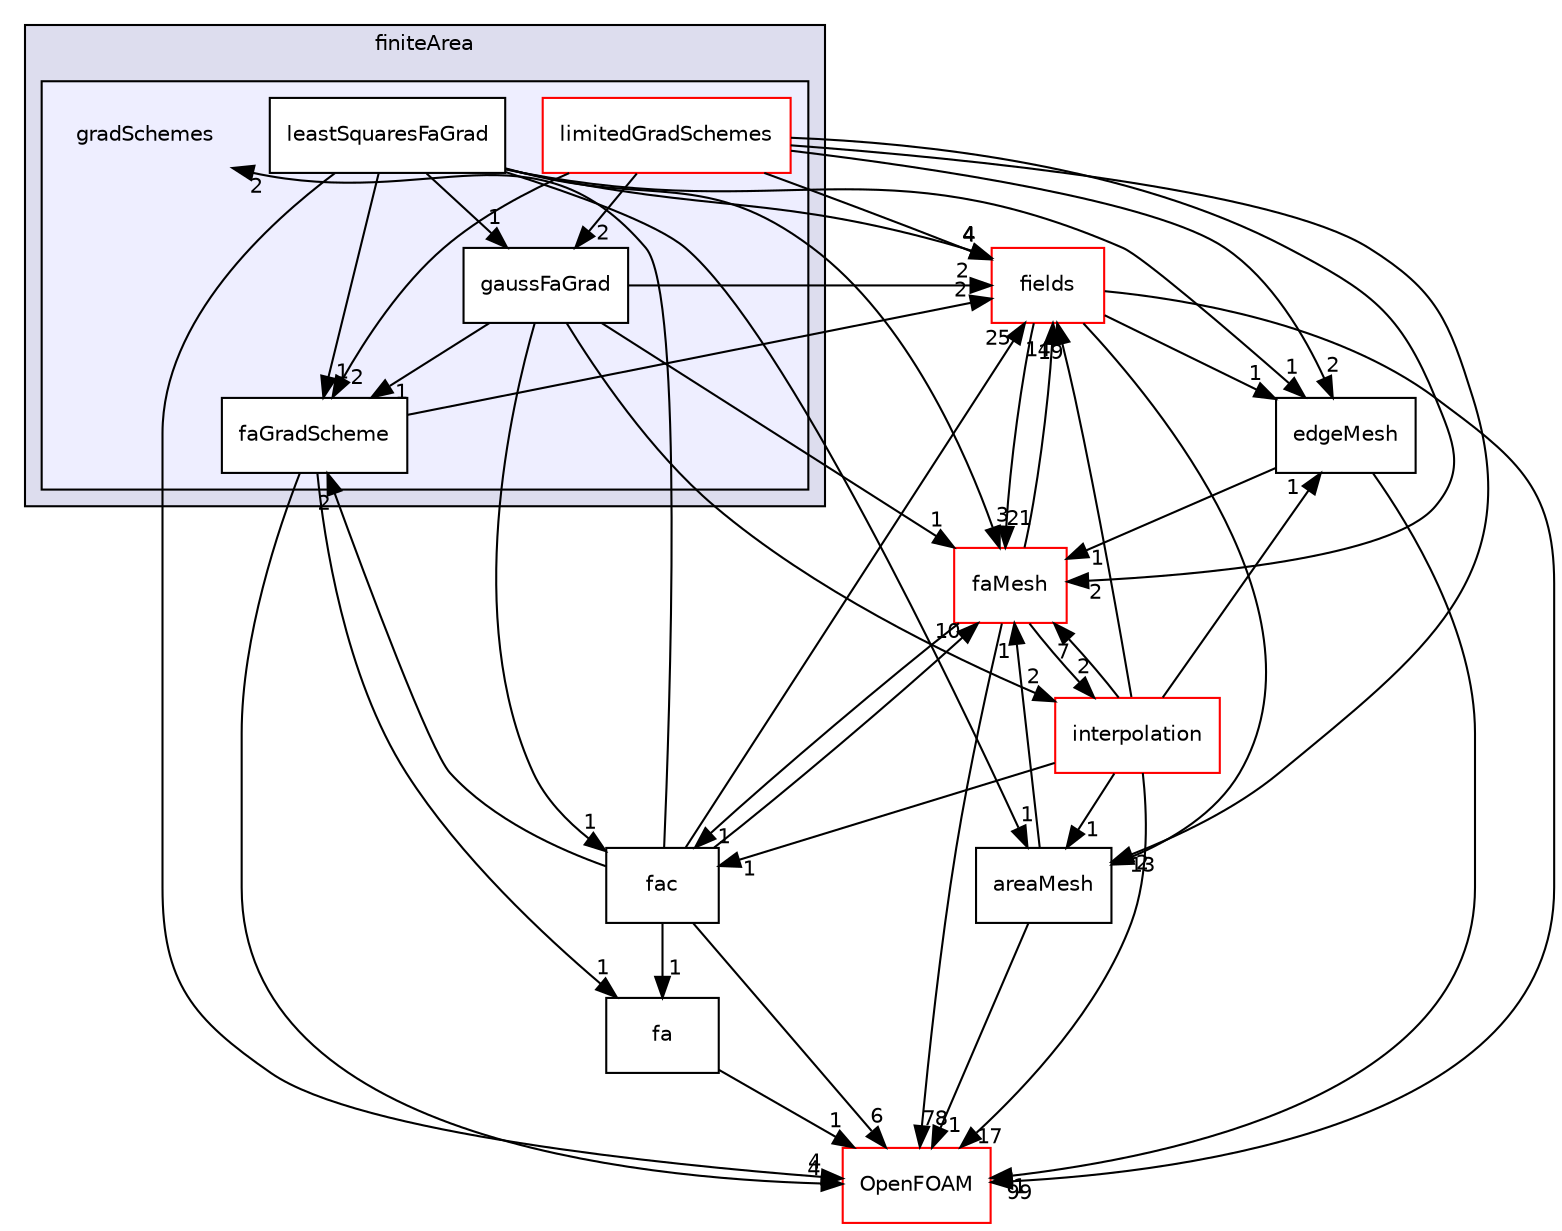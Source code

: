 digraph "src/finiteArea/finiteArea/gradSchemes" {
  bgcolor=transparent;
  compound=true
  node [ fontsize="10", fontname="Helvetica"];
  edge [ labelfontsize="10", labelfontname="Helvetica"];
  subgraph clusterdir_b48fbfbe364b5d9546b561f47f4221eb {
    graph [ bgcolor="#ddddee", pencolor="black", label="finiteArea" fontname="Helvetica", fontsize="10", URL="dir_b48fbfbe364b5d9546b561f47f4221eb.html"]
  subgraph clusterdir_cc5a8798c3fe9c94eaaef0cef369eaad {
    graph [ bgcolor="#eeeeff", pencolor="black", label="" URL="dir_cc5a8798c3fe9c94eaaef0cef369eaad.html"];
    dir_cc5a8798c3fe9c94eaaef0cef369eaad [shape=plaintext label="gradSchemes"];
    dir_999970b336e746faff42463e72c22c77 [shape=box label="faGradScheme" color="black" fillcolor="white" style="filled" URL="dir_999970b336e746faff42463e72c22c77.html"];
    dir_cd298d060744651ce9fb813038c0019e [shape=box label="gaussFaGrad" color="black" fillcolor="white" style="filled" URL="dir_cd298d060744651ce9fb813038c0019e.html"];
    dir_c4b7b0c487bc5afa84a70c5494a27f8c [shape=box label="leastSquaresFaGrad" color="black" fillcolor="white" style="filled" URL="dir_c4b7b0c487bc5afa84a70c5494a27f8c.html"];
    dir_0c3fe44de402e04376aa43682cac4866 [shape=box label="limitedGradSchemes" color="red" fillcolor="white" style="filled" URL="dir_0c3fe44de402e04376aa43682cac4866.html"];
  }
  }
  dir_82c77a639fb8894523e0866635d617d1 [shape=box label="fields" color="red" URL="dir_82c77a639fb8894523e0866635d617d1.html"];
  dir_6ef5889ffbfbbd682d743a67e9ce9e17 [shape=box label="edgeMesh" URL="dir_6ef5889ffbfbbd682d743a67e9ce9e17.html"];
  dir_e5a517ccc941541272063f044b95a606 [shape=box label="fa" URL="dir_e5a517ccc941541272063f044b95a606.html"];
  dir_aa4bce7a1abbd72ee1f4d02ddf362a3b [shape=box label="areaMesh" URL="dir_aa4bce7a1abbd72ee1f4d02ddf362a3b.html"];
  dir_15aafd37ee87fbe9911ba23e923cc2c7 [shape=box label="fac" URL="dir_15aafd37ee87fbe9911ba23e923cc2c7.html"];
  dir_c5473ff19b20e6ec4dfe5c310b3778a8 [shape=box label="OpenFOAM" color="red" URL="dir_c5473ff19b20e6ec4dfe5c310b3778a8.html"];
  dir_f14612db68a06d13a87d37d60dc895d5 [shape=box label="faMesh" color="red" URL="dir_f14612db68a06d13a87d37d60dc895d5.html"];
  dir_880b478b7287aa29b2969cd4b71f61be [shape=box label="interpolation" color="red" URL="dir_880b478b7287aa29b2969cd4b71f61be.html"];
  dir_cd298d060744651ce9fb813038c0019e->dir_82c77a639fb8894523e0866635d617d1 [headlabel="2", labeldistance=1.5 headhref="dir_000794_000734.html"];
  dir_cd298d060744651ce9fb813038c0019e->dir_15aafd37ee87fbe9911ba23e923cc2c7 [headlabel="1", labeldistance=1.5 headhref="dir_000794_000789.html"];
  dir_cd298d060744651ce9fb813038c0019e->dir_f14612db68a06d13a87d37d60dc895d5 [headlabel="1", labeldistance=1.5 headhref="dir_000794_000719.html"];
  dir_cd298d060744651ce9fb813038c0019e->dir_880b478b7287aa29b2969cd4b71f61be [headlabel="2", labeldistance=1.5 headhref="dir_000794_000808.html"];
  dir_cd298d060744651ce9fb813038c0019e->dir_999970b336e746faff42463e72c22c77 [headlabel="1", labeldistance=1.5 headhref="dir_000794_000793.html"];
  dir_82c77a639fb8894523e0866635d617d1->dir_6ef5889ffbfbbd682d743a67e9ce9e17 [headlabel="1", labeldistance=1.5 headhref="dir_000734_000715.html"];
  dir_82c77a639fb8894523e0866635d617d1->dir_aa4bce7a1abbd72ee1f4d02ddf362a3b [headlabel="13", labeldistance=1.5 headhref="dir_000734_000714.html"];
  dir_82c77a639fb8894523e0866635d617d1->dir_c5473ff19b20e6ec4dfe5c310b3778a8 [headlabel="99", labeldistance=1.5 headhref="dir_000734_002151.html"];
  dir_82c77a639fb8894523e0866635d617d1->dir_f14612db68a06d13a87d37d60dc895d5 [headlabel="21", labeldistance=1.5 headhref="dir_000734_000719.html"];
  dir_6ef5889ffbfbbd682d743a67e9ce9e17->dir_c5473ff19b20e6ec4dfe5c310b3778a8 [headlabel="1", labeldistance=1.5 headhref="dir_000715_002151.html"];
  dir_6ef5889ffbfbbd682d743a67e9ce9e17->dir_f14612db68a06d13a87d37d60dc895d5 [headlabel="1", labeldistance=1.5 headhref="dir_000715_000719.html"];
  dir_e5a517ccc941541272063f044b95a606->dir_c5473ff19b20e6ec4dfe5c310b3778a8 [headlabel="1", labeldistance=1.5 headhref="dir_000788_002151.html"];
  dir_aa4bce7a1abbd72ee1f4d02ddf362a3b->dir_c5473ff19b20e6ec4dfe5c310b3778a8 [headlabel="1", labeldistance=1.5 headhref="dir_000714_002151.html"];
  dir_aa4bce7a1abbd72ee1f4d02ddf362a3b->dir_f14612db68a06d13a87d37d60dc895d5 [headlabel="1", labeldistance=1.5 headhref="dir_000714_000719.html"];
  dir_0c3fe44de402e04376aa43682cac4866->dir_cd298d060744651ce9fb813038c0019e [headlabel="2", labeldistance=1.5 headhref="dir_000796_000794.html"];
  dir_0c3fe44de402e04376aa43682cac4866->dir_82c77a639fb8894523e0866635d617d1 [headlabel="4", labeldistance=1.5 headhref="dir_000796_000734.html"];
  dir_0c3fe44de402e04376aa43682cac4866->dir_6ef5889ffbfbbd682d743a67e9ce9e17 [headlabel="2", labeldistance=1.5 headhref="dir_000796_000715.html"];
  dir_0c3fe44de402e04376aa43682cac4866->dir_aa4bce7a1abbd72ee1f4d02ddf362a3b [headlabel="2", labeldistance=1.5 headhref="dir_000796_000714.html"];
  dir_0c3fe44de402e04376aa43682cac4866->dir_f14612db68a06d13a87d37d60dc895d5 [headlabel="2", labeldistance=1.5 headhref="dir_000796_000719.html"];
  dir_0c3fe44de402e04376aa43682cac4866->dir_999970b336e746faff42463e72c22c77 [headlabel="2", labeldistance=1.5 headhref="dir_000796_000793.html"];
  dir_15aafd37ee87fbe9911ba23e923cc2c7->dir_82c77a639fb8894523e0866635d617d1 [headlabel="25", labeldistance=1.5 headhref="dir_000789_000734.html"];
  dir_15aafd37ee87fbe9911ba23e923cc2c7->dir_e5a517ccc941541272063f044b95a606 [headlabel="1", labeldistance=1.5 headhref="dir_000789_000788.html"];
  dir_15aafd37ee87fbe9911ba23e923cc2c7->dir_cc5a8798c3fe9c94eaaef0cef369eaad [headlabel="2", labeldistance=1.5 headhref="dir_000789_000792.html"];
  dir_15aafd37ee87fbe9911ba23e923cc2c7->dir_c5473ff19b20e6ec4dfe5c310b3778a8 [headlabel="6", labeldistance=1.5 headhref="dir_000789_002151.html"];
  dir_15aafd37ee87fbe9911ba23e923cc2c7->dir_f14612db68a06d13a87d37d60dc895d5 [headlabel="10", labeldistance=1.5 headhref="dir_000789_000719.html"];
  dir_15aafd37ee87fbe9911ba23e923cc2c7->dir_999970b336e746faff42463e72c22c77 [headlabel="2", labeldistance=1.5 headhref="dir_000789_000793.html"];
  dir_f14612db68a06d13a87d37d60dc895d5->dir_82c77a639fb8894523e0866635d617d1 [headlabel="14", labeldistance=1.5 headhref="dir_000719_000734.html"];
  dir_f14612db68a06d13a87d37d60dc895d5->dir_15aafd37ee87fbe9911ba23e923cc2c7 [headlabel="1", labeldistance=1.5 headhref="dir_000719_000789.html"];
  dir_f14612db68a06d13a87d37d60dc895d5->dir_c5473ff19b20e6ec4dfe5c310b3778a8 [headlabel="78", labeldistance=1.5 headhref="dir_000719_002151.html"];
  dir_f14612db68a06d13a87d37d60dc895d5->dir_880b478b7287aa29b2969cd4b71f61be [headlabel="2", labeldistance=1.5 headhref="dir_000719_000808.html"];
  dir_c4b7b0c487bc5afa84a70c5494a27f8c->dir_cd298d060744651ce9fb813038c0019e [headlabel="1", labeldistance=1.5 headhref="dir_000795_000794.html"];
  dir_c4b7b0c487bc5afa84a70c5494a27f8c->dir_82c77a639fb8894523e0866635d617d1 [headlabel="4", labeldistance=1.5 headhref="dir_000795_000734.html"];
  dir_c4b7b0c487bc5afa84a70c5494a27f8c->dir_6ef5889ffbfbbd682d743a67e9ce9e17 [headlabel="1", labeldistance=1.5 headhref="dir_000795_000715.html"];
  dir_c4b7b0c487bc5afa84a70c5494a27f8c->dir_aa4bce7a1abbd72ee1f4d02ddf362a3b [headlabel="1", labeldistance=1.5 headhref="dir_000795_000714.html"];
  dir_c4b7b0c487bc5afa84a70c5494a27f8c->dir_c5473ff19b20e6ec4dfe5c310b3778a8 [headlabel="4", labeldistance=1.5 headhref="dir_000795_002151.html"];
  dir_c4b7b0c487bc5afa84a70c5494a27f8c->dir_f14612db68a06d13a87d37d60dc895d5 [headlabel="3", labeldistance=1.5 headhref="dir_000795_000719.html"];
  dir_c4b7b0c487bc5afa84a70c5494a27f8c->dir_999970b336e746faff42463e72c22c77 [headlabel="1", labeldistance=1.5 headhref="dir_000795_000793.html"];
  dir_880b478b7287aa29b2969cd4b71f61be->dir_82c77a639fb8894523e0866635d617d1 [headlabel="19", labeldistance=1.5 headhref="dir_000808_000734.html"];
  dir_880b478b7287aa29b2969cd4b71f61be->dir_6ef5889ffbfbbd682d743a67e9ce9e17 [headlabel="1", labeldistance=1.5 headhref="dir_000808_000715.html"];
  dir_880b478b7287aa29b2969cd4b71f61be->dir_aa4bce7a1abbd72ee1f4d02ddf362a3b [headlabel="1", labeldistance=1.5 headhref="dir_000808_000714.html"];
  dir_880b478b7287aa29b2969cd4b71f61be->dir_15aafd37ee87fbe9911ba23e923cc2c7 [headlabel="1", labeldistance=1.5 headhref="dir_000808_000789.html"];
  dir_880b478b7287aa29b2969cd4b71f61be->dir_c5473ff19b20e6ec4dfe5c310b3778a8 [headlabel="17", labeldistance=1.5 headhref="dir_000808_002151.html"];
  dir_880b478b7287aa29b2969cd4b71f61be->dir_f14612db68a06d13a87d37d60dc895d5 [headlabel="7", labeldistance=1.5 headhref="dir_000808_000719.html"];
  dir_999970b336e746faff42463e72c22c77->dir_82c77a639fb8894523e0866635d617d1 [headlabel="2", labeldistance=1.5 headhref="dir_000793_000734.html"];
  dir_999970b336e746faff42463e72c22c77->dir_e5a517ccc941541272063f044b95a606 [headlabel="1", labeldistance=1.5 headhref="dir_000793_000788.html"];
  dir_999970b336e746faff42463e72c22c77->dir_c5473ff19b20e6ec4dfe5c310b3778a8 [headlabel="4", labeldistance=1.5 headhref="dir_000793_002151.html"];
}

